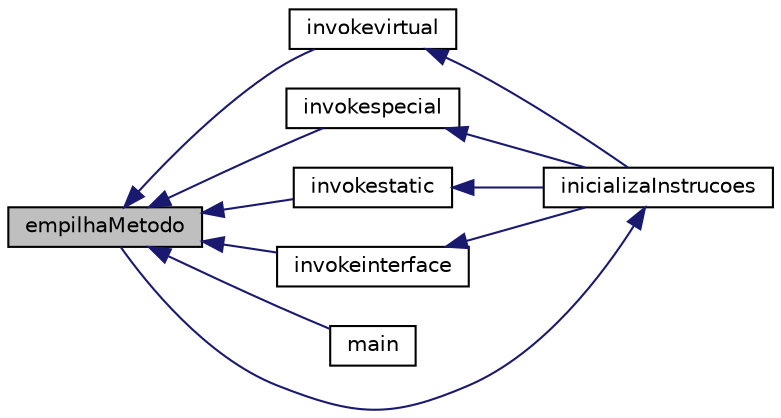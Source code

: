 digraph "empilhaMetodo"
{
 // INTERACTIVE_SVG=YES
  edge [fontname="Helvetica",fontsize="10",labelfontname="Helvetica",labelfontsize="10"];
  node [fontname="Helvetica",fontsize="10",shape=record];
  rankdir="LR";
  Node268 [label="empilhaMetodo",height=0.2,width=0.4,color="black", fillcolor="grey75", style="filled", fontcolor="black"];
  Node268 -> Node269 [dir="back",color="midnightblue",fontsize="10",style="solid"];
  Node269 [label="invokevirtual",height=0.2,width=0.4,color="black", fillcolor="white", style="filled",URL="$instrucao_8h.html#a78801a57dd7317b58754d741e22607a7"];
  Node269 -> Node270 [dir="back",color="midnightblue",fontsize="10",style="solid"];
  Node270 [label="inicializaInstrucoes",height=0.2,width=0.4,color="black", fillcolor="white", style="filled",URL="$instrucao_8h.html#a308f4b87fb42ab5a62790c0127003ebe"];
  Node270 -> Node268 [dir="back",color="midnightblue",fontsize="10",style="solid"];
  Node268 -> Node271 [dir="back",color="midnightblue",fontsize="10",style="solid"];
  Node271 [label="invokespecial",height=0.2,width=0.4,color="black", fillcolor="white", style="filled",URL="$instrucao_8h.html#aea396d65920fd2046b81c2b5742f8fc2"];
  Node271 -> Node270 [dir="back",color="midnightblue",fontsize="10",style="solid"];
  Node268 -> Node272 [dir="back",color="midnightblue",fontsize="10",style="solid"];
  Node272 [label="invokestatic",height=0.2,width=0.4,color="black", fillcolor="white", style="filled",URL="$instrucao_8h.html#a99b74fdcaa5d59615718fc49f4cb1bf2"];
  Node272 -> Node270 [dir="back",color="midnightblue",fontsize="10",style="solid"];
  Node268 -> Node273 [dir="back",color="midnightblue",fontsize="10",style="solid"];
  Node273 [label="invokeinterface",height=0.2,width=0.4,color="black", fillcolor="white", style="filled",URL="$instrucao_8h.html#a04465c61aa4c123ce79dc562244e7af8"];
  Node273 -> Node270 [dir="back",color="midnightblue",fontsize="10",style="solid"];
  Node268 -> Node274 [dir="back",color="midnightblue",fontsize="10",style="solid"];
  Node274 [label="main",height=0.2,width=0.4,color="black", fillcolor="white", style="filled",URL="$main_8c.html#a0ddf1224851353fc92bfbff6f499fa97"];
}
